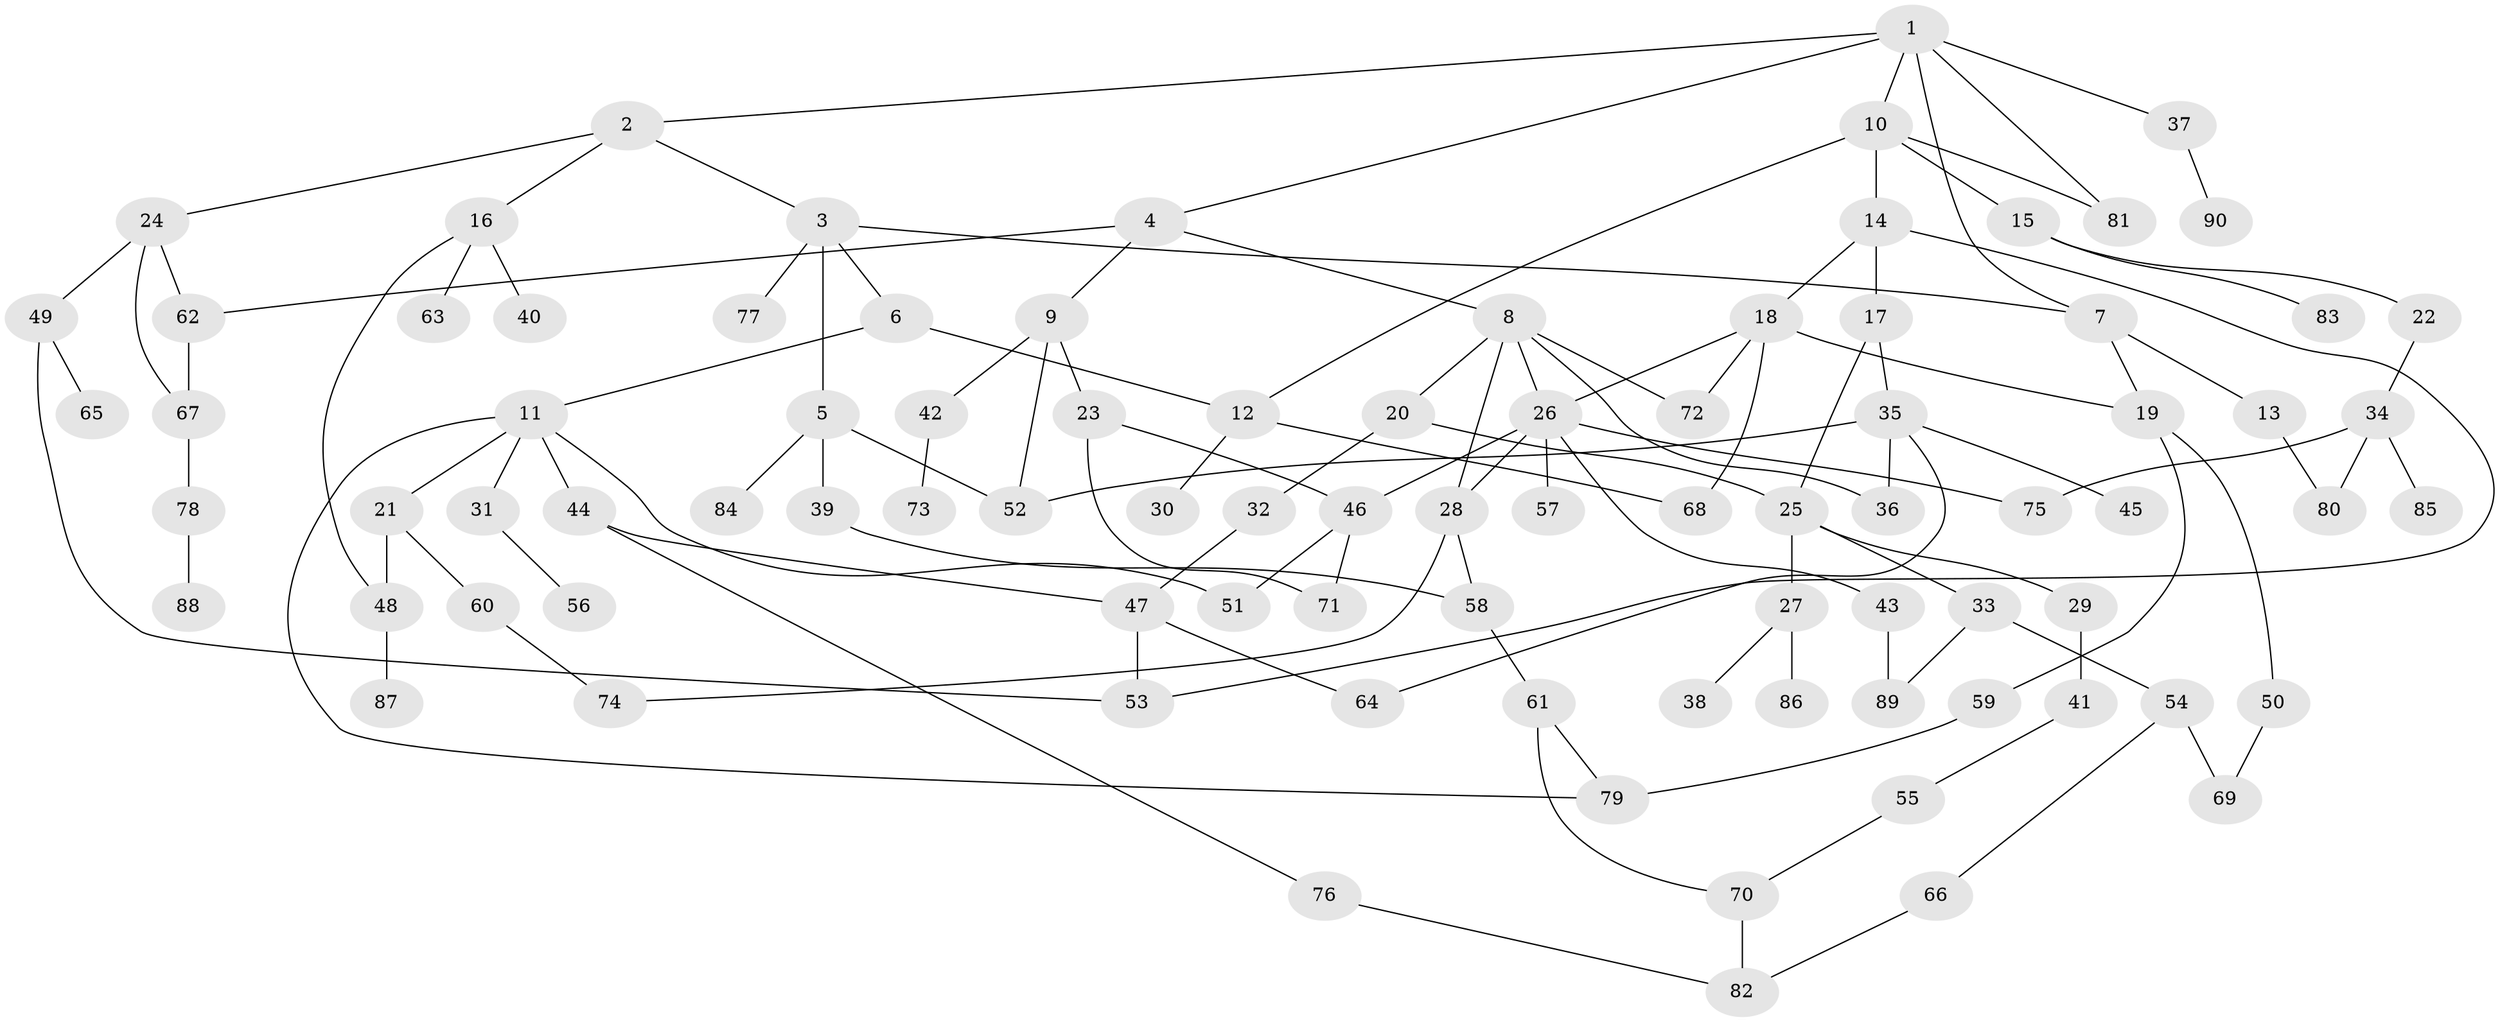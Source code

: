 // Generated by graph-tools (version 1.1) at 2025/42/03/09/25 04:42:12]
// undirected, 90 vertices, 122 edges
graph export_dot {
graph [start="1"]
  node [color=gray90,style=filled];
  1;
  2;
  3;
  4;
  5;
  6;
  7;
  8;
  9;
  10;
  11;
  12;
  13;
  14;
  15;
  16;
  17;
  18;
  19;
  20;
  21;
  22;
  23;
  24;
  25;
  26;
  27;
  28;
  29;
  30;
  31;
  32;
  33;
  34;
  35;
  36;
  37;
  38;
  39;
  40;
  41;
  42;
  43;
  44;
  45;
  46;
  47;
  48;
  49;
  50;
  51;
  52;
  53;
  54;
  55;
  56;
  57;
  58;
  59;
  60;
  61;
  62;
  63;
  64;
  65;
  66;
  67;
  68;
  69;
  70;
  71;
  72;
  73;
  74;
  75;
  76;
  77;
  78;
  79;
  80;
  81;
  82;
  83;
  84;
  85;
  86;
  87;
  88;
  89;
  90;
  1 -- 2;
  1 -- 4;
  1 -- 7;
  1 -- 10;
  1 -- 37;
  1 -- 81;
  2 -- 3;
  2 -- 16;
  2 -- 24;
  3 -- 5;
  3 -- 6;
  3 -- 77;
  3 -- 7;
  4 -- 8;
  4 -- 9;
  4 -- 62;
  5 -- 39;
  5 -- 84;
  5 -- 52;
  6 -- 11;
  6 -- 12;
  7 -- 13;
  7 -- 19;
  8 -- 20;
  8 -- 72;
  8 -- 36;
  8 -- 26;
  8 -- 28;
  9 -- 23;
  9 -- 42;
  9 -- 52;
  10 -- 12;
  10 -- 14;
  10 -- 15;
  10 -- 81;
  11 -- 21;
  11 -- 31;
  11 -- 44;
  11 -- 51;
  11 -- 79;
  12 -- 30;
  12 -- 68;
  13 -- 80;
  14 -- 17;
  14 -- 18;
  14 -- 53;
  15 -- 22;
  15 -- 83;
  16 -- 40;
  16 -- 63;
  16 -- 48;
  17 -- 35;
  17 -- 25;
  18 -- 19;
  18 -- 26;
  18 -- 68;
  18 -- 72;
  19 -- 50;
  19 -- 59;
  20 -- 25;
  20 -- 32;
  21 -- 48;
  21 -- 60;
  22 -- 34;
  23 -- 71;
  23 -- 46;
  24 -- 49;
  24 -- 62;
  24 -- 67;
  25 -- 27;
  25 -- 29;
  25 -- 33;
  26 -- 28;
  26 -- 43;
  26 -- 46;
  26 -- 57;
  26 -- 75;
  27 -- 38;
  27 -- 86;
  28 -- 58;
  28 -- 74;
  29 -- 41;
  31 -- 56;
  32 -- 47;
  33 -- 54;
  33 -- 89;
  34 -- 75;
  34 -- 85;
  34 -- 80;
  35 -- 36;
  35 -- 45;
  35 -- 52;
  35 -- 64;
  37 -- 90;
  39 -- 58;
  41 -- 55;
  42 -- 73;
  43 -- 89;
  44 -- 76;
  44 -- 47;
  46 -- 51;
  46 -- 71;
  47 -- 53;
  47 -- 64;
  48 -- 87;
  49 -- 65;
  49 -- 53;
  50 -- 69;
  54 -- 66;
  54 -- 69;
  55 -- 70;
  58 -- 61;
  59 -- 79;
  60 -- 74;
  61 -- 70;
  61 -- 79;
  62 -- 67;
  66 -- 82;
  67 -- 78;
  70 -- 82;
  76 -- 82;
  78 -- 88;
}
